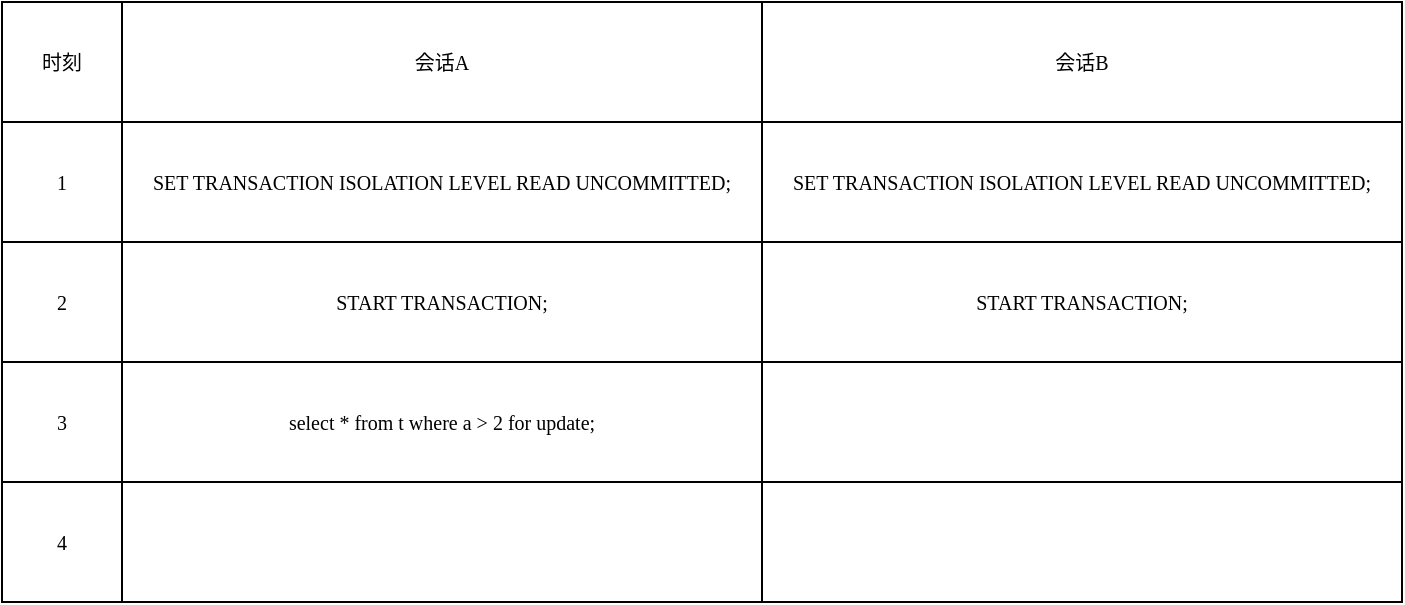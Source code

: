 <mxfile version="27.0.9">
  <diagram name="第 1 页" id="F2-SKgdABRe445PUrhpk">
    <mxGraphModel dx="1181" dy="630" grid="1" gridSize="10" guides="1" tooltips="1" connect="1" arrows="1" fold="1" page="1" pageScale="1" pageWidth="3300" pageHeight="4681" math="0" shadow="0">
      <root>
        <mxCell id="0" />
        <mxCell id="1" parent="0" />
        <mxCell id="JD8Nl8c0ysSWvw6nPowg-1" value="会话A" style="rounded=0;whiteSpace=wrap;html=1;fontFamily=Verdana;fontSize=10;" vertex="1" parent="1">
          <mxGeometry x="580" y="380" width="320" height="60" as="geometry" />
        </mxCell>
        <mxCell id="JD8Nl8c0ysSWvw6nPowg-2" value="会话B" style="rounded=0;whiteSpace=wrap;html=1;fontFamily=Verdana;fontSize=10;" vertex="1" parent="1">
          <mxGeometry x="900" y="380" width="320" height="60" as="geometry" />
        </mxCell>
        <mxCell id="JD8Nl8c0ysSWvw6nPowg-3" value="时刻" style="whiteSpace=wrap;html=1;aspect=fixed;fontFamily=Verdana;fontSize=10;" vertex="1" parent="1">
          <mxGeometry x="520" y="380" width="60" height="60" as="geometry" />
        </mxCell>
        <mxCell id="JD8Nl8c0ysSWvw6nPowg-4" value="SET TRANSACTION ISOLATION LEVEL READ UNCOMMITTED;" style="rounded=0;whiteSpace=wrap;html=1;fontFamily=Verdana;fontSize=10;" vertex="1" parent="1">
          <mxGeometry x="580" y="440" width="320" height="60" as="geometry" />
        </mxCell>
        <mxCell id="JD8Nl8c0ysSWvw6nPowg-5" value="SET TRANSACTION ISOLATION LEVEL READ UNCOMMITTED;" style="rounded=0;whiteSpace=wrap;html=1;fontFamily=Verdana;fontSize=10;" vertex="1" parent="1">
          <mxGeometry x="900" y="440" width="320" height="60" as="geometry" />
        </mxCell>
        <mxCell id="JD8Nl8c0ysSWvw6nPowg-6" value="1" style="whiteSpace=wrap;html=1;aspect=fixed;fontFamily=Verdana;fontSize=10;" vertex="1" parent="1">
          <mxGeometry x="520" y="440" width="60" height="60" as="geometry" />
        </mxCell>
        <mxCell id="JD8Nl8c0ysSWvw6nPowg-7" value="START TRANSACTION;" style="rounded=0;whiteSpace=wrap;html=1;fontFamily=Verdana;fontSize=10;" vertex="1" parent="1">
          <mxGeometry x="580" y="500" width="320" height="60" as="geometry" />
        </mxCell>
        <mxCell id="JD8Nl8c0ysSWvw6nPowg-8" value="START TRANSACTION;" style="rounded=0;whiteSpace=wrap;html=1;fontFamily=Verdana;fontSize=10;" vertex="1" parent="1">
          <mxGeometry x="900" y="500" width="320" height="60" as="geometry" />
        </mxCell>
        <mxCell id="JD8Nl8c0ysSWvw6nPowg-9" value="2" style="whiteSpace=wrap;html=1;aspect=fixed;fontFamily=Verdana;fontSize=10;" vertex="1" parent="1">
          <mxGeometry x="520" y="500" width="60" height="60" as="geometry" />
        </mxCell>
        <mxCell id="JD8Nl8c0ysSWvw6nPowg-10" value="select * from t where a &amp;gt; 2 for update&lt;span style=&quot;background-color: transparent; color: light-dark(rgb(0, 0, 0), rgb(255, 255, 255));&quot;&gt;;&lt;/span&gt;" style="rounded=0;whiteSpace=wrap;html=1;fontFamily=Verdana;fontSize=10;" vertex="1" parent="1">
          <mxGeometry x="580" y="560" width="320" height="60" as="geometry" />
        </mxCell>
        <mxCell id="JD8Nl8c0ysSWvw6nPowg-11" value="" style="rounded=0;whiteSpace=wrap;html=1;fontFamily=Verdana;fontSize=10;" vertex="1" parent="1">
          <mxGeometry x="900" y="560" width="320" height="60" as="geometry" />
        </mxCell>
        <mxCell id="JD8Nl8c0ysSWvw6nPowg-12" value="3" style="whiteSpace=wrap;html=1;aspect=fixed;fontFamily=Verdana;fontSize=10;" vertex="1" parent="1">
          <mxGeometry x="520" y="560" width="60" height="60" as="geometry" />
        </mxCell>
        <mxCell id="JD8Nl8c0ysSWvw6nPowg-13" value="" style="rounded=0;whiteSpace=wrap;html=1;fontFamily=Verdana;fontSize=10;" vertex="1" parent="1">
          <mxGeometry x="580" y="620" width="320" height="60" as="geometry" />
        </mxCell>
        <mxCell id="JD8Nl8c0ysSWvw6nPowg-14" value="" style="rounded=0;whiteSpace=wrap;html=1;fontFamily=Verdana;fontSize=10;" vertex="1" parent="1">
          <mxGeometry x="900" y="620" width="320" height="60" as="geometry" />
        </mxCell>
        <mxCell id="JD8Nl8c0ysSWvw6nPowg-15" value="4" style="whiteSpace=wrap;html=1;aspect=fixed;fontFamily=Verdana;fontSize=10;" vertex="1" parent="1">
          <mxGeometry x="520" y="620" width="60" height="60" as="geometry" />
        </mxCell>
      </root>
    </mxGraphModel>
  </diagram>
</mxfile>
